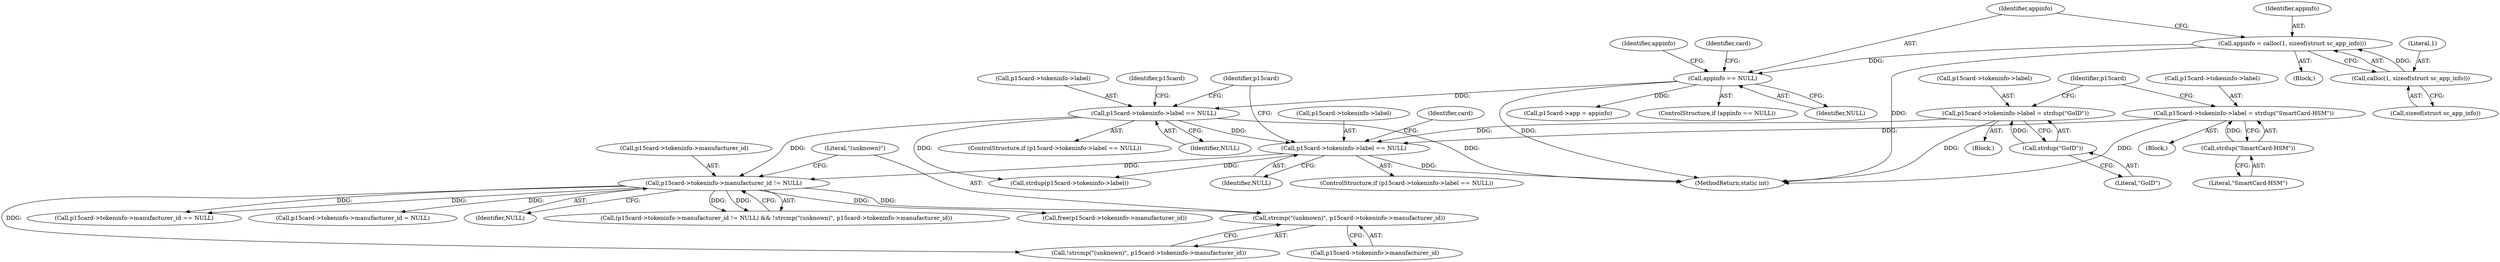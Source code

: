 digraph "0_OpenSC_360e95d45ac4123255a4c796db96337f332160ad#diff-d643a0fa169471dbf2912f4866dc49c5_6@API" {
"1000436" [label="(Call,strcmp(\"(unknown)\", p15card->tokeninfo->manufacturer_id))"];
"1000428" [label="(Call,p15card->tokeninfo->manufacturer_id != NULL)"];
"1000370" [label="(Call,p15card->tokeninfo->label == NULL)"];
"1000150" [label="(Call,appinfo == NULL)"];
"1000143" [label="(Call,appinfo = calloc(1, sizeof(struct sc_app_info)))"];
"1000145" [label="(Call,calloc(1, sizeof(struct sc_app_info)))"];
"1000414" [label="(Call,p15card->tokeninfo->label == NULL)"];
"1000395" [label="(Call,p15card->tokeninfo->label = strdup(\"GoID\"))"];
"1000401" [label="(Call,strdup(\"GoID\"))"];
"1000405" [label="(Call,p15card->tokeninfo->label = strdup(\"SmartCard-HSM\"))"];
"1000411" [label="(Call,strdup(\"SmartCard-HSM\"))"];
"1000143" [label="(Call,appinfo = calloc(1, sizeof(struct sc_app_info)))"];
"1000161" [label="(Identifier,appinfo)"];
"1001092" [label="(MethodReturn,static int)"];
"1000438" [label="(Call,p15card->tokeninfo->manufacturer_id)"];
"1000156" [label="(Identifier,card)"];
"1000150" [label="(Call,appinfo == NULL)"];
"1000436" [label="(Call,strcmp(\"(unknown)\", p15card->tokeninfo->manufacturer_id))"];
"1000420" [label="(Identifier,NULL)"];
"1000411" [label="(Call,strdup(\"SmartCard-HSM\"))"];
"1000435" [label="(Call,!strcmp(\"(unknown)\", p15card->tokeninfo->manufacturer_id))"];
"1000383" [label="(Identifier,p15card)"];
"1000406" [label="(Call,p15card->tokeninfo->label)"];
"1000458" [label="(Call,p15card->tokeninfo->manufacturer_id == NULL)"];
"1000152" [label="(Identifier,NULL)"];
"1000429" [label="(Call,p15card->tokeninfo->manufacturer_id)"];
"1000417" [label="(Identifier,p15card)"];
"1000145" [label="(Call,calloc(1, sizeof(struct sc_app_info)))"];
"1000369" [label="(ControlStructure,if (p15card->tokeninfo->label == NULL))"];
"1000171" [label="(Call,p15card->app = appinfo)"];
"1000395" [label="(Call,p15card->tokeninfo->label = strdup(\"GoID\"))"];
"1000415" [label="(Call,p15card->tokeninfo->label)"];
"1000144" [label="(Identifier,appinfo)"];
"1000402" [label="(Literal,\"GoID\")"];
"1000428" [label="(Call,p15card->tokeninfo->manufacturer_id != NULL)"];
"1000376" [label="(Identifier,NULL)"];
"1000370" [label="(Call,p15card->tokeninfo->label == NULL)"];
"1000431" [label="(Identifier,p15card)"];
"1000107" [label="(Block,)"];
"1000413" [label="(ControlStructure,if (p15card->tokeninfo->label == NULL))"];
"1000146" [label="(Literal,1)"];
"1000405" [label="(Call,p15card->tokeninfo->label = strdup(\"SmartCard-HSM\"))"];
"1000371" [label="(Call,p15card->tokeninfo->label)"];
"1000518" [label="(Call,strdup(p15card->tokeninfo->label))"];
"1000437" [label="(Literal,\"(unknown)\")"];
"1000149" [label="(ControlStructure,if (appinfo == NULL))"];
"1000450" [label="(Call,p15card->tokeninfo->manufacturer_id = NULL)"];
"1000412" [label="(Literal,\"SmartCard-HSM\")"];
"1000434" [label="(Identifier,NULL)"];
"1000396" [label="(Call,p15card->tokeninfo->label)"];
"1000401" [label="(Call,strdup(\"GoID\"))"];
"1000427" [label="(Call,(p15card->tokeninfo->manufacturer_id != NULL) && !strcmp(\"(unknown)\", p15card->tokeninfo->manufacturer_id))"];
"1000147" [label="(Call,sizeof(struct sc_app_info))"];
"1000444" [label="(Call,free(p15card->tokeninfo->manufacturer_id))"];
"1000394" [label="(Block,)"];
"1000404" [label="(Block,)"];
"1000151" [label="(Identifier,appinfo)"];
"1000423" [label="(Identifier,card)"];
"1000414" [label="(Call,p15card->tokeninfo->label == NULL)"];
"1000436" -> "1000435"  [label="AST: "];
"1000436" -> "1000438"  [label="CFG: "];
"1000437" -> "1000436"  [label="AST: "];
"1000438" -> "1000436"  [label="AST: "];
"1000435" -> "1000436"  [label="CFG: "];
"1000428" -> "1000436"  [label="DDG: "];
"1000428" -> "1000427"  [label="AST: "];
"1000428" -> "1000434"  [label="CFG: "];
"1000429" -> "1000428"  [label="AST: "];
"1000434" -> "1000428"  [label="AST: "];
"1000437" -> "1000428"  [label="CFG: "];
"1000427" -> "1000428"  [label="CFG: "];
"1000428" -> "1000427"  [label="DDG: "];
"1000428" -> "1000427"  [label="DDG: "];
"1000370" -> "1000428"  [label="DDG: "];
"1000414" -> "1000428"  [label="DDG: "];
"1000428" -> "1000435"  [label="DDG: "];
"1000428" -> "1000444"  [label="DDG: "];
"1000428" -> "1000450"  [label="DDG: "];
"1000428" -> "1000458"  [label="DDG: "];
"1000428" -> "1000458"  [label="DDG: "];
"1000370" -> "1000369"  [label="AST: "];
"1000370" -> "1000376"  [label="CFG: "];
"1000371" -> "1000370"  [label="AST: "];
"1000376" -> "1000370"  [label="AST: "];
"1000383" -> "1000370"  [label="CFG: "];
"1000431" -> "1000370"  [label="CFG: "];
"1000370" -> "1001092"  [label="DDG: "];
"1000150" -> "1000370"  [label="DDG: "];
"1000370" -> "1000414"  [label="DDG: "];
"1000370" -> "1000518"  [label="DDG: "];
"1000150" -> "1000149"  [label="AST: "];
"1000150" -> "1000152"  [label="CFG: "];
"1000151" -> "1000150"  [label="AST: "];
"1000152" -> "1000150"  [label="AST: "];
"1000156" -> "1000150"  [label="CFG: "];
"1000161" -> "1000150"  [label="CFG: "];
"1000150" -> "1001092"  [label="DDG: "];
"1000143" -> "1000150"  [label="DDG: "];
"1000150" -> "1000171"  [label="DDG: "];
"1000143" -> "1000107"  [label="AST: "];
"1000143" -> "1000145"  [label="CFG: "];
"1000144" -> "1000143"  [label="AST: "];
"1000145" -> "1000143"  [label="AST: "];
"1000151" -> "1000143"  [label="CFG: "];
"1000143" -> "1001092"  [label="DDG: "];
"1000145" -> "1000143"  [label="DDG: "];
"1000145" -> "1000147"  [label="CFG: "];
"1000146" -> "1000145"  [label="AST: "];
"1000147" -> "1000145"  [label="AST: "];
"1000414" -> "1000413"  [label="AST: "];
"1000414" -> "1000420"  [label="CFG: "];
"1000415" -> "1000414"  [label="AST: "];
"1000420" -> "1000414"  [label="AST: "];
"1000423" -> "1000414"  [label="CFG: "];
"1000431" -> "1000414"  [label="CFG: "];
"1000414" -> "1001092"  [label="DDG: "];
"1000395" -> "1000414"  [label="DDG: "];
"1000405" -> "1000414"  [label="DDG: "];
"1000414" -> "1000518"  [label="DDG: "];
"1000395" -> "1000394"  [label="AST: "];
"1000395" -> "1000401"  [label="CFG: "];
"1000396" -> "1000395"  [label="AST: "];
"1000401" -> "1000395"  [label="AST: "];
"1000417" -> "1000395"  [label="CFG: "];
"1000395" -> "1001092"  [label="DDG: "];
"1000401" -> "1000395"  [label="DDG: "];
"1000401" -> "1000402"  [label="CFG: "];
"1000402" -> "1000401"  [label="AST: "];
"1000405" -> "1000404"  [label="AST: "];
"1000405" -> "1000411"  [label="CFG: "];
"1000406" -> "1000405"  [label="AST: "];
"1000411" -> "1000405"  [label="AST: "];
"1000417" -> "1000405"  [label="CFG: "];
"1000405" -> "1001092"  [label="DDG: "];
"1000411" -> "1000405"  [label="DDG: "];
"1000411" -> "1000412"  [label="CFG: "];
"1000412" -> "1000411"  [label="AST: "];
}
